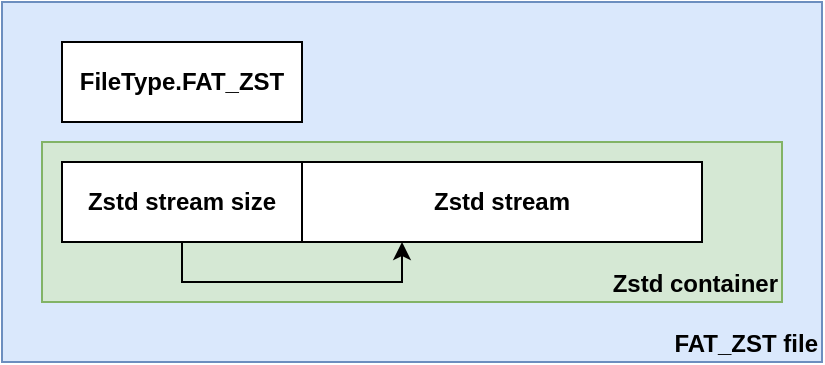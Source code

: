 <mxfile version="19.0.3" type="device"><diagram id="gv_44eWYpei9VQQdG3Tp" name="Page-1"><mxGraphModel dx="636" dy="456" grid="1" gridSize="10" guides="1" tooltips="1" connect="1" arrows="1" fold="1" page="1" pageScale="1" pageWidth="1600" pageHeight="900" math="0" shadow="0"><root><mxCell id="0"/><mxCell id="1" parent="0"/><mxCell id="sFR15QQ2JO2HRo8x3ia7-6" value="FAT_ZST file" style="rounded=0;whiteSpace=wrap;html=1;fillColor=#dae8fc;strokeColor=#6c8ebf;fontStyle=1;verticalAlign=bottom;align=right;" vertex="1" parent="1"><mxGeometry x="50" y="60" width="410" height="180" as="geometry"/></mxCell><mxCell id="sFR15QQ2JO2HRo8x3ia7-5" value="&lt;b&gt;Zstd container&lt;/b&gt;" style="rounded=0;whiteSpace=wrap;html=1;verticalAlign=bottom;labelPosition=center;verticalLabelPosition=middle;align=right;fillColor=#d5e8d4;strokeColor=#82b366;" vertex="1" parent="1"><mxGeometry x="70" y="130" width="370" height="80" as="geometry"/></mxCell><mxCell id="sFR15QQ2JO2HRo8x3ia7-1" value="&lt;b&gt;FileType.FAT_ZST&lt;/b&gt;" style="whiteSpace=wrap;html=1;align=center;" vertex="1" parent="1"><mxGeometry x="80" y="80" width="120" height="40" as="geometry"/></mxCell><mxCell id="sFR15QQ2JO2HRo8x3ia7-2" value="&lt;b&gt;Zstd stream size&lt;/b&gt;" style="whiteSpace=wrap;html=1;align=center;" vertex="1" parent="1"><mxGeometry x="80" y="140" width="120" height="40" as="geometry"/></mxCell><mxCell id="sFR15QQ2JO2HRo8x3ia7-3" value="&lt;b&gt;Zstd stream&lt;/b&gt;" style="whiteSpace=wrap;html=1;align=center;" vertex="1" parent="1"><mxGeometry x="200" y="140" width="200" height="40" as="geometry"/></mxCell><mxCell id="sFR15QQ2JO2HRo8x3ia7-4" value="" style="endArrow=classic;html=1;rounded=0;entryX=0.25;entryY=1;entryDx=0;entryDy=0;exitX=0.5;exitY=1;exitDx=0;exitDy=0;" edge="1" parent="1" source="sFR15QQ2JO2HRo8x3ia7-2" target="sFR15QQ2JO2HRo8x3ia7-3"><mxGeometry width="50" height="50" relative="1" as="geometry"><mxPoint x="130" y="240" as="sourcePoint"/><mxPoint x="260" y="240" as="targetPoint"/><Array as="points"><mxPoint x="140" y="200"/><mxPoint x="250" y="200"/></Array></mxGeometry></mxCell></root></mxGraphModel></diagram></mxfile>
